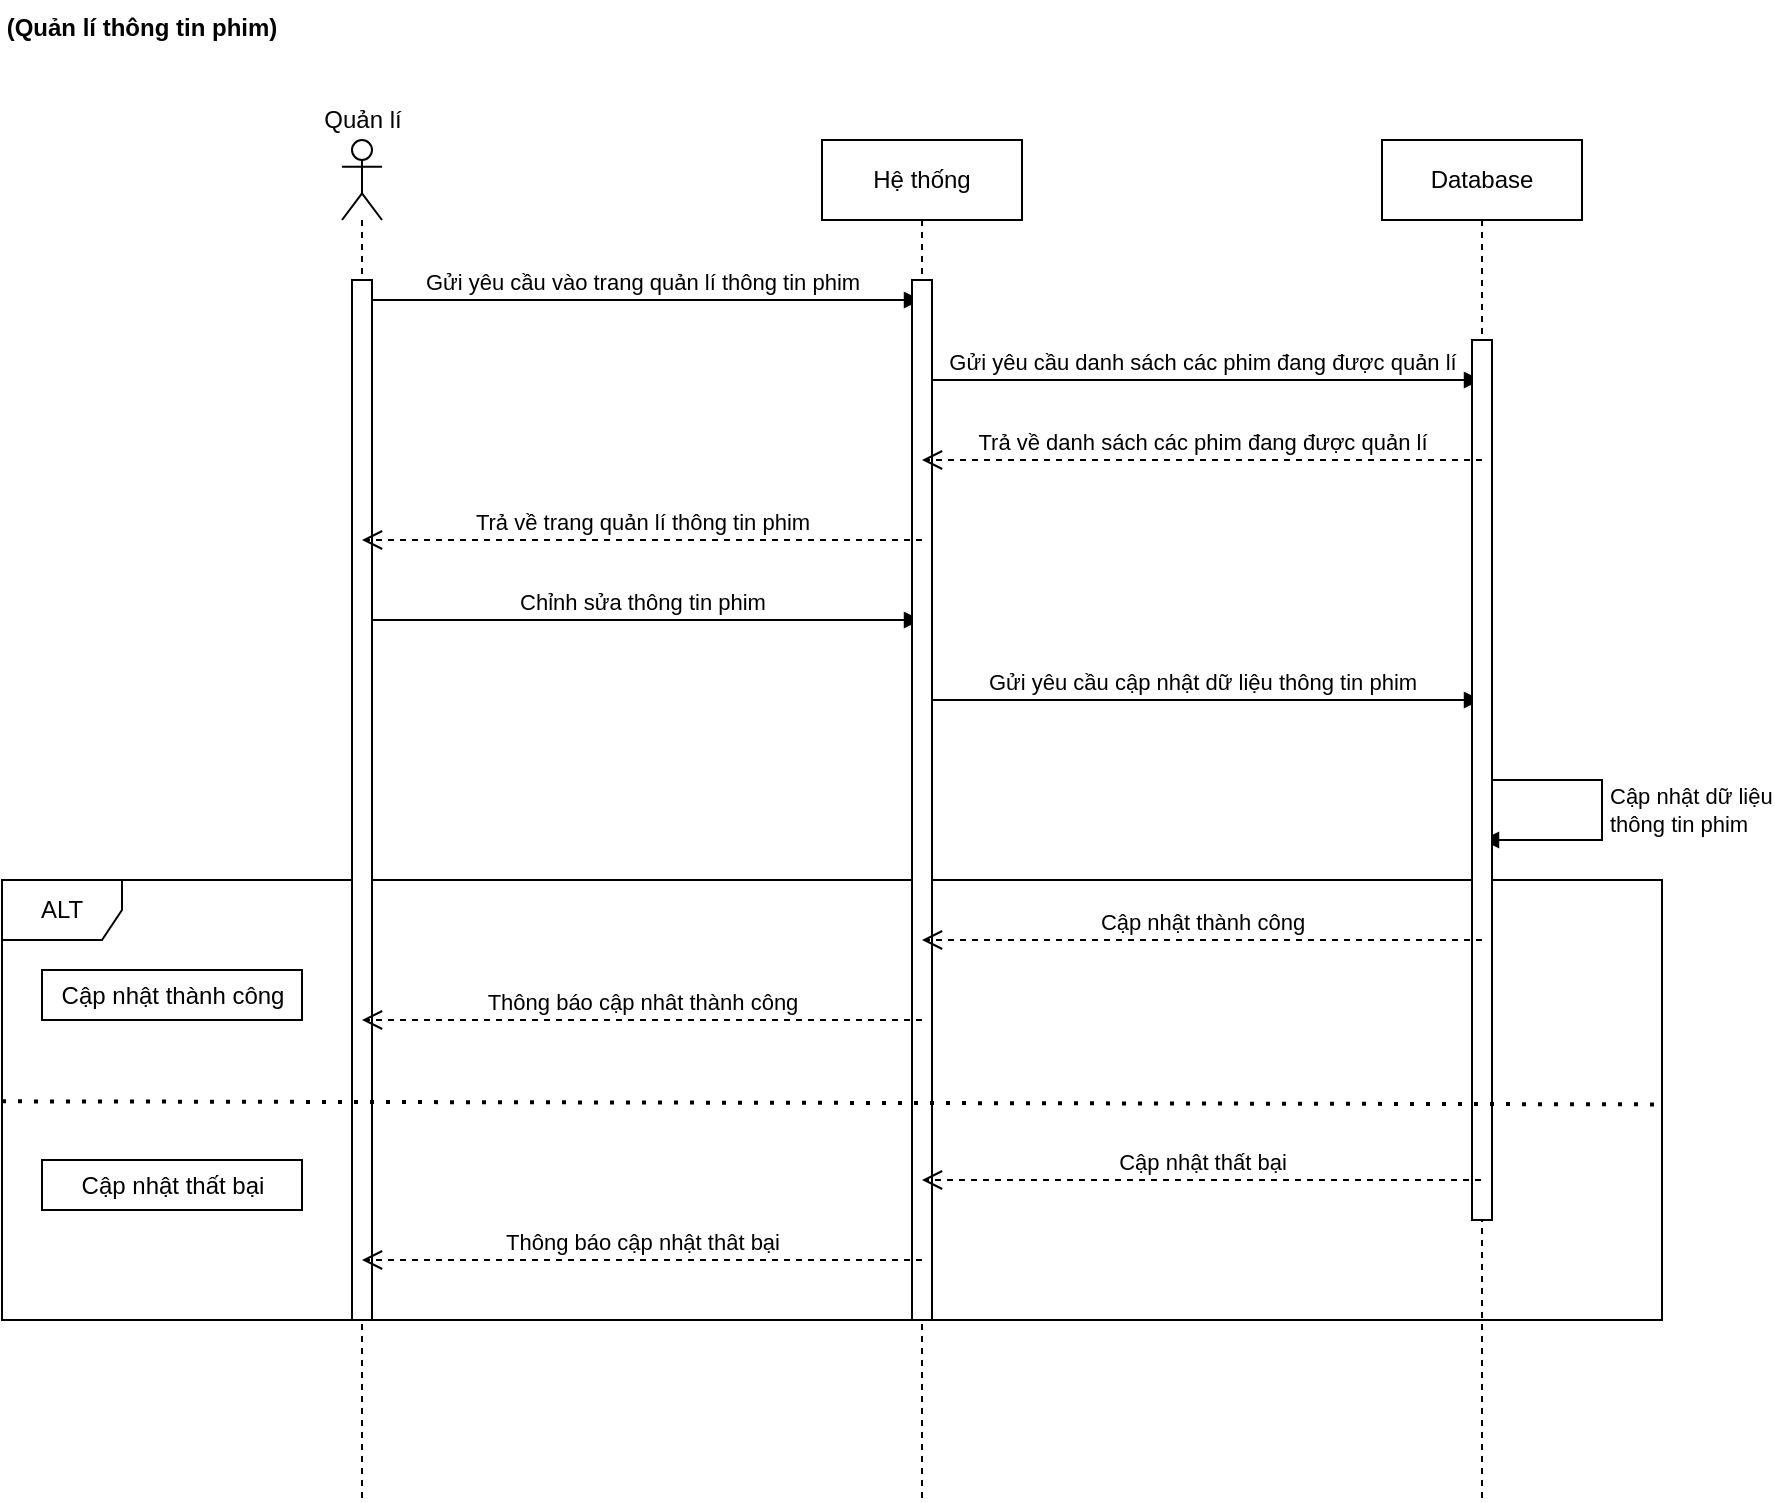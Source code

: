 <mxfile version="13.6.5">
    <diagram id="9I-thJWshJDuxypnTMfa" name="Page-1">
        <mxGraphModel dx="660" dy="330" grid="1" gridSize="10" guides="1" tooltips="1" connect="1" arrows="1" fold="1" page="1" pageScale="1" pageWidth="827" pageHeight="1169" math="0" shadow="0">
            <root>
                <mxCell id="0"/>
                <mxCell id="1" parent="0"/>
                <mxCell id="n7mIbu_Ckn_cU0Udae32-16" value="ALT" style="shape=umlFrame;whiteSpace=wrap;html=1;" parent="1" vertex="1">
                    <mxGeometry x="60" y="490" width="830" height="220" as="geometry"/>
                </mxCell>
                <mxCell id="n7mIbu_Ckn_cU0Udae32-1" value="" style="shape=umlLifeline;participant=umlActor;perimeter=lifelinePerimeter;whiteSpace=wrap;html=1;container=1;collapsible=0;recursiveResize=0;verticalAlign=top;spacingTop=36;outlineConnect=0;" parent="1" vertex="1">
                    <mxGeometry x="230" y="120" width="20" height="680" as="geometry"/>
                </mxCell>
                <mxCell id="n7mIbu_Ckn_cU0Udae32-6" value="Gửi yêu cầu vào trang quản lí thông tin phim" style="html=1;verticalAlign=bottom;endArrow=block;" parent="n7mIbu_Ckn_cU0Udae32-1" target="n7mIbu_Ckn_cU0Udae32-4" edge="1">
                    <mxGeometry width="80" relative="1" as="geometry">
                        <mxPoint x="10" y="80" as="sourcePoint"/>
                        <mxPoint x="230" y="80" as="targetPoint"/>
                    </mxGeometry>
                </mxCell>
                <mxCell id="n7mIbu_Ckn_cU0Udae32-10" value="Chỉnh sửa thông tin phim" style="html=1;verticalAlign=bottom;endArrow=block;" parent="n7mIbu_Ckn_cU0Udae32-1" target="n7mIbu_Ckn_cU0Udae32-4" edge="1">
                    <mxGeometry width="80" relative="1" as="geometry">
                        <mxPoint x="10" y="240" as="sourcePoint"/>
                        <mxPoint x="90" y="240" as="targetPoint"/>
                    </mxGeometry>
                </mxCell>
                <mxCell id="n7mIbu_Ckn_cU0Udae32-28" value="" style="rounded=0;whiteSpace=wrap;html=1;" parent="n7mIbu_Ckn_cU0Udae32-1" vertex="1">
                    <mxGeometry x="5" y="70" width="10" height="520" as="geometry"/>
                </mxCell>
                <mxCell id="n7mIbu_Ckn_cU0Udae32-2" value="Quản lí" style="text;html=1;align=center;verticalAlign=middle;resizable=0;points=[];autosize=1;" parent="1" vertex="1">
                    <mxGeometry x="215" y="100" width="50" height="20" as="geometry"/>
                </mxCell>
                <mxCell id="n7mIbu_Ckn_cU0Udae32-4" value="Hệ thống" style="shape=umlLifeline;perimeter=lifelinePerimeter;whiteSpace=wrap;html=1;container=1;collapsible=0;recursiveResize=0;outlineConnect=0;" parent="1" vertex="1">
                    <mxGeometry x="470" y="120" width="100" height="680" as="geometry"/>
                </mxCell>
                <mxCell id="n7mIbu_Ckn_cU0Udae32-7" value="Gửi yêu cầu danh sách các phim đang được quản lí" style="html=1;verticalAlign=bottom;endArrow=block;" parent="n7mIbu_Ckn_cU0Udae32-4" target="n7mIbu_Ckn_cU0Udae32-5" edge="1">
                    <mxGeometry width="80" relative="1" as="geometry">
                        <mxPoint x="50" y="120" as="sourcePoint"/>
                        <mxPoint x="260" y="120" as="targetPoint"/>
                    </mxGeometry>
                </mxCell>
                <mxCell id="n7mIbu_Ckn_cU0Udae32-11" value="Gửi yêu cầu cập nhật dữ liệu thông tin phim" style="html=1;verticalAlign=bottom;endArrow=block;" parent="n7mIbu_Ckn_cU0Udae32-4" target="n7mIbu_Ckn_cU0Udae32-5" edge="1">
                    <mxGeometry width="80" relative="1" as="geometry">
                        <mxPoint x="50" y="280" as="sourcePoint"/>
                        <mxPoint x="130" y="280" as="targetPoint"/>
                    </mxGeometry>
                </mxCell>
                <mxCell id="n7mIbu_Ckn_cU0Udae32-29" value="" style="rounded=0;whiteSpace=wrap;html=1;" parent="n7mIbu_Ckn_cU0Udae32-4" vertex="1">
                    <mxGeometry x="45" y="70" width="10" height="520" as="geometry"/>
                </mxCell>
                <mxCell id="n7mIbu_Ckn_cU0Udae32-5" value="Database" style="shape=umlLifeline;perimeter=lifelinePerimeter;whiteSpace=wrap;html=1;container=1;collapsible=0;recursiveResize=0;outlineConnect=0;" parent="1" vertex="1">
                    <mxGeometry x="750" y="120" width="100" height="680" as="geometry"/>
                </mxCell>
                <mxCell id="n7mIbu_Ckn_cU0Udae32-14" value="Cập nhật dữ liệu&lt;br&gt;thông tin phim" style="edgeStyle=orthogonalEdgeStyle;html=1;align=left;spacingLeft=2;endArrow=block;rounded=0;" parent="n7mIbu_Ckn_cU0Udae32-5" target="n7mIbu_Ckn_cU0Udae32-5" edge="1">
                    <mxGeometry relative="1" as="geometry">
                        <mxPoint x="50" y="320" as="sourcePoint"/>
                        <Array as="points">
                            <mxPoint x="110" y="320"/>
                            <mxPoint x="110" y="350"/>
                        </Array>
                        <mxPoint x="55" y="340" as="targetPoint"/>
                    </mxGeometry>
                </mxCell>
                <mxCell id="n7mIbu_Ckn_cU0Udae32-30" value="" style="rounded=0;whiteSpace=wrap;html=1;" parent="n7mIbu_Ckn_cU0Udae32-5" vertex="1">
                    <mxGeometry x="45" y="100" width="10" height="440" as="geometry"/>
                </mxCell>
                <mxCell id="n7mIbu_Ckn_cU0Udae32-8" value="Trả về danh sách các phim đang được quản lí" style="html=1;verticalAlign=bottom;endArrow=open;dashed=1;endSize=8;" parent="1" target="n7mIbu_Ckn_cU0Udae32-4" edge="1">
                    <mxGeometry relative="1" as="geometry">
                        <mxPoint x="800" y="280" as="sourcePoint"/>
                        <mxPoint x="610" y="280" as="targetPoint"/>
                    </mxGeometry>
                </mxCell>
                <mxCell id="n7mIbu_Ckn_cU0Udae32-9" value="Trả về trang quản lí thông tin phim" style="html=1;verticalAlign=bottom;endArrow=open;dashed=1;endSize=8;" parent="1" target="n7mIbu_Ckn_cU0Udae32-1" edge="1">
                    <mxGeometry relative="1" as="geometry">
                        <mxPoint x="520" y="320" as="sourcePoint"/>
                        <mxPoint x="330" y="320" as="targetPoint"/>
                    </mxGeometry>
                </mxCell>
                <mxCell id="n7mIbu_Ckn_cU0Udae32-17" value="Thông báo cập nhât thành công" style="html=1;verticalAlign=bottom;endArrow=open;dashed=1;endSize=8;" parent="1" target="n7mIbu_Ckn_cU0Udae32-1" edge="1">
                    <mxGeometry relative="1" as="geometry">
                        <mxPoint x="520" y="560" as="sourcePoint"/>
                        <mxPoint x="440" y="560" as="targetPoint"/>
                    </mxGeometry>
                </mxCell>
                <mxCell id="n7mIbu_Ckn_cU0Udae32-18" value="" style="endArrow=none;dashed=1;html=1;dashPattern=1 3;strokeWidth=2;entryX=1;entryY=0.51;entryDx=0;entryDy=0;entryPerimeter=0;exitX=0;exitY=0.503;exitDx=0;exitDy=0;exitPerimeter=0;" parent="1" source="n7mIbu_Ckn_cU0Udae32-16" target="n7mIbu_Ckn_cU0Udae32-16" edge="1">
                    <mxGeometry width="50" height="50" relative="1" as="geometry">
                        <mxPoint x="148" y="579" as="sourcePoint"/>
                        <mxPoint x="320" y="580" as="targetPoint"/>
                    </mxGeometry>
                </mxCell>
                <mxCell id="n7mIbu_Ckn_cU0Udae32-22" value="Cập nhật thất bại" style="html=1;verticalAlign=bottom;endArrow=open;dashed=1;endSize=8;" parent="1" target="n7mIbu_Ckn_cU0Udae32-4" edge="1">
                    <mxGeometry relative="1" as="geometry">
                        <mxPoint x="799.5" y="640" as="sourcePoint"/>
                        <mxPoint x="640" y="640" as="targetPoint"/>
                    </mxGeometry>
                </mxCell>
                <mxCell id="n7mIbu_Ckn_cU0Udae32-23" value="Cập nhật thành công" style="html=1;verticalAlign=bottom;endArrow=open;dashed=1;endSize=8;" parent="1" target="n7mIbu_Ckn_cU0Udae32-4" edge="1">
                    <mxGeometry relative="1" as="geometry">
                        <mxPoint x="800" y="520" as="sourcePoint"/>
                        <mxPoint x="720" y="520" as="targetPoint"/>
                    </mxGeometry>
                </mxCell>
                <mxCell id="n7mIbu_Ckn_cU0Udae32-24" value="Thông báo cập nhật thât bại" style="html=1;verticalAlign=bottom;endArrow=open;dashed=1;endSize=8;" parent="1" target="n7mIbu_Ckn_cU0Udae32-1" edge="1">
                    <mxGeometry relative="1" as="geometry">
                        <mxPoint x="520" y="680" as="sourcePoint"/>
                        <mxPoint x="440" y="680" as="targetPoint"/>
                    </mxGeometry>
                </mxCell>
                <mxCell id="n7mIbu_Ckn_cU0Udae32-25" value="Cập nhật thành công" style="html=1;" parent="1" vertex="1">
                    <mxGeometry x="80" y="535" width="130" height="25" as="geometry"/>
                </mxCell>
                <mxCell id="n7mIbu_Ckn_cU0Udae32-26" value="Cập nhật thất bại" style="html=1;" parent="1" vertex="1">
                    <mxGeometry x="80" y="630" width="130" height="25" as="geometry"/>
                </mxCell>
                <mxCell id="n7mIbu_Ckn_cU0Udae32-32" value="(Quản lí thông tin phim)" style="text;align=center;fontStyle=1;verticalAlign=middle;spacingLeft=3;spacingRight=3;strokeColor=none;rotatable=0;points=[[0,0.5],[1,0.5]];portConstraint=eastwest;" parent="1" vertex="1">
                    <mxGeometry x="90" y="50" width="80" height="26" as="geometry"/>
                </mxCell>
            </root>
        </mxGraphModel>
    </diagram>
</mxfile>